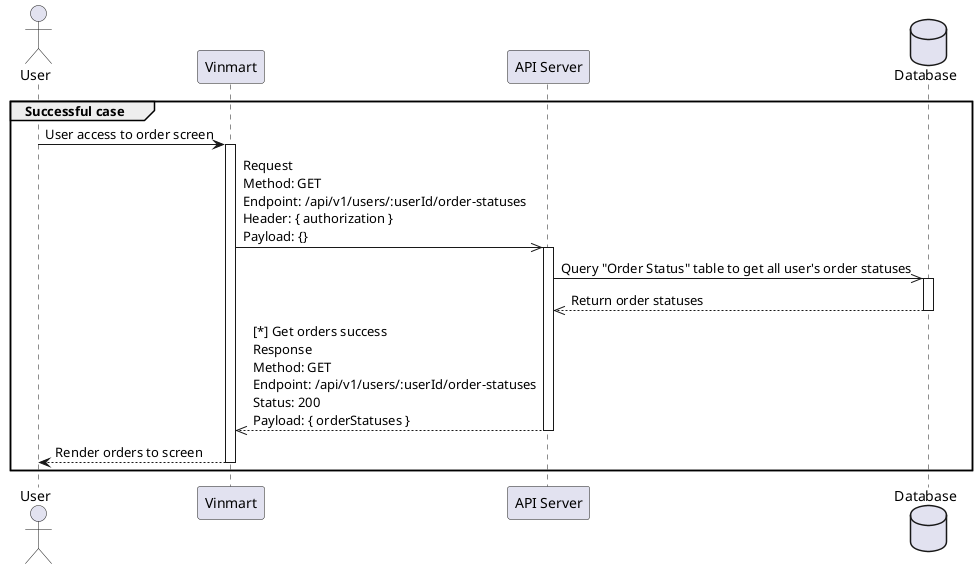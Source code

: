 @startuml

actor User as user
participant "Vinmart" as vinmart
participant "API Server" as apiServer
database Database as database

group Successful case

user -> vinmart : User access to order screen

activate vinmart

vinmart ->> apiServer : Request\nMethod: GET \nEndpoint: /api/v1/users/:userId/order-statuses\nHeader: { authorization }\nPayload: {}

activate apiServer

apiServer ->> database : Query "Order Status" table to get all user's order statuses

activate database

database -->> apiServer : Return order statuses

deactivate database

apiServer -->> vinmart : [*] Get orders success\nResponse\nMethod: GET \nEndpoint: /api/v1/users/:userId/order-statuses\nStatus: 200\nPayload: { orderStatuses }

deactivate apiServer

vinmart --> user : Render orders to screen 

deactivate vinmart

end

@enduml